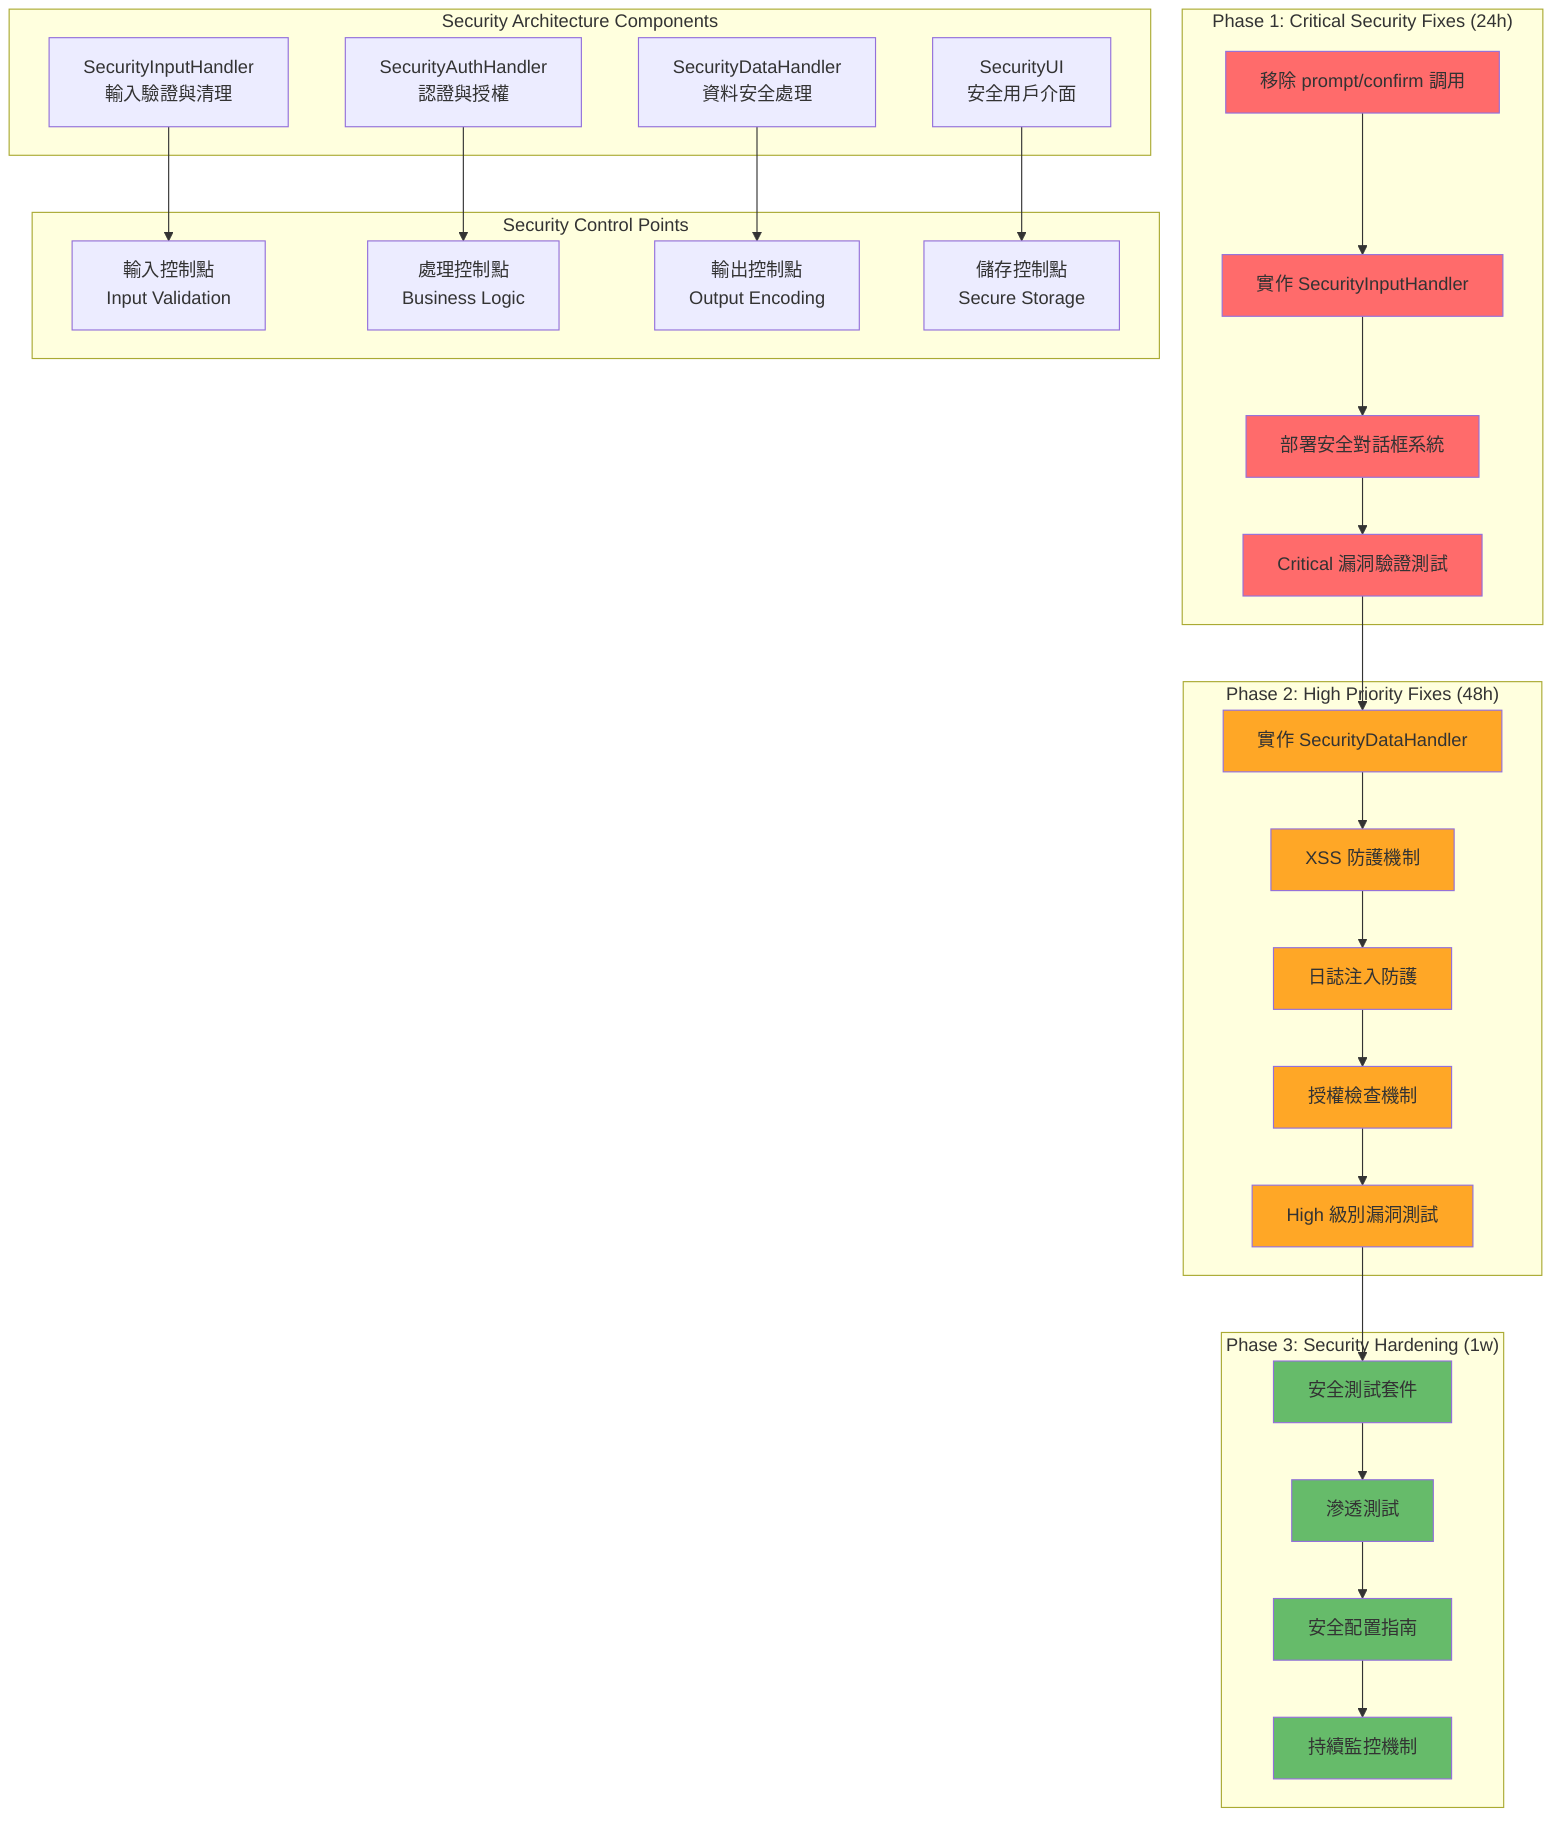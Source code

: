 graph TB
    subgraph "Phase 1: Critical Security Fixes (24h)"
        A1[移除 prompt/confirm 調用] --> A2[實作 SecurityInputHandler]
        A2 --> A3[部署安全對話框系統]
        A3 --> A4[Critical 漏洞驗證測試]
    end
    
    subgraph "Phase 2: High Priority Fixes (48h)"
        B1[實作 SecurityDataHandler] --> B2[XSS 防護機制]
        B2 --> B3[日誌注入防護]
        B3 --> B4[授權檢查機制]
        B4 --> B5[High 級別漏洞測試]
    end
    
    subgraph "Phase 3: Security Hardening (1w)"
        C1[安全測試套件] --> C2[滲透測試]
        C2 --> C3[安全配置指南]
        C3 --> C4[持續監控機制]
    end
    
    subgraph "Security Architecture Components"
        D1[SecurityInputHandler<br/>輸入驗證與清理]
        D2[SecurityAuthHandler<br/>認證與授權]
        D3[SecurityDataHandler<br/>資料安全處理]
        D4[SecurityUI<br/>安全用戶介面]
    end
    
    subgraph "Security Control Points"
        E1[輸入控制點<br/>Input Validation]
        E2[處理控制點<br/>Business Logic]
        E3[輸出控制點<br/>Output Encoding]
        E4[儲存控制點<br/>Secure Storage]
    end
    
    A4 --> B1
    B5 --> C1
    
    D1 --> E1
    D2 --> E2
    D3 --> E3
    D4 --> E4
    
    style A1 fill:#ff6b6b
    style A2 fill:#ff6b6b
    style A3 fill:#ff6b6b
    style A4 fill:#ff6b6b
    
    style B1 fill:#ffa726
    style B2 fill:#ffa726
    style B3 fill:#ffa726
    style B4 fill:#ffa726
    style B5 fill:#ffa726
    
    style C1 fill:#66bb6a
    style C2 fill:#66bb6a
    style C3 fill:#66bb6a
    style C4 fill:#66bb6a